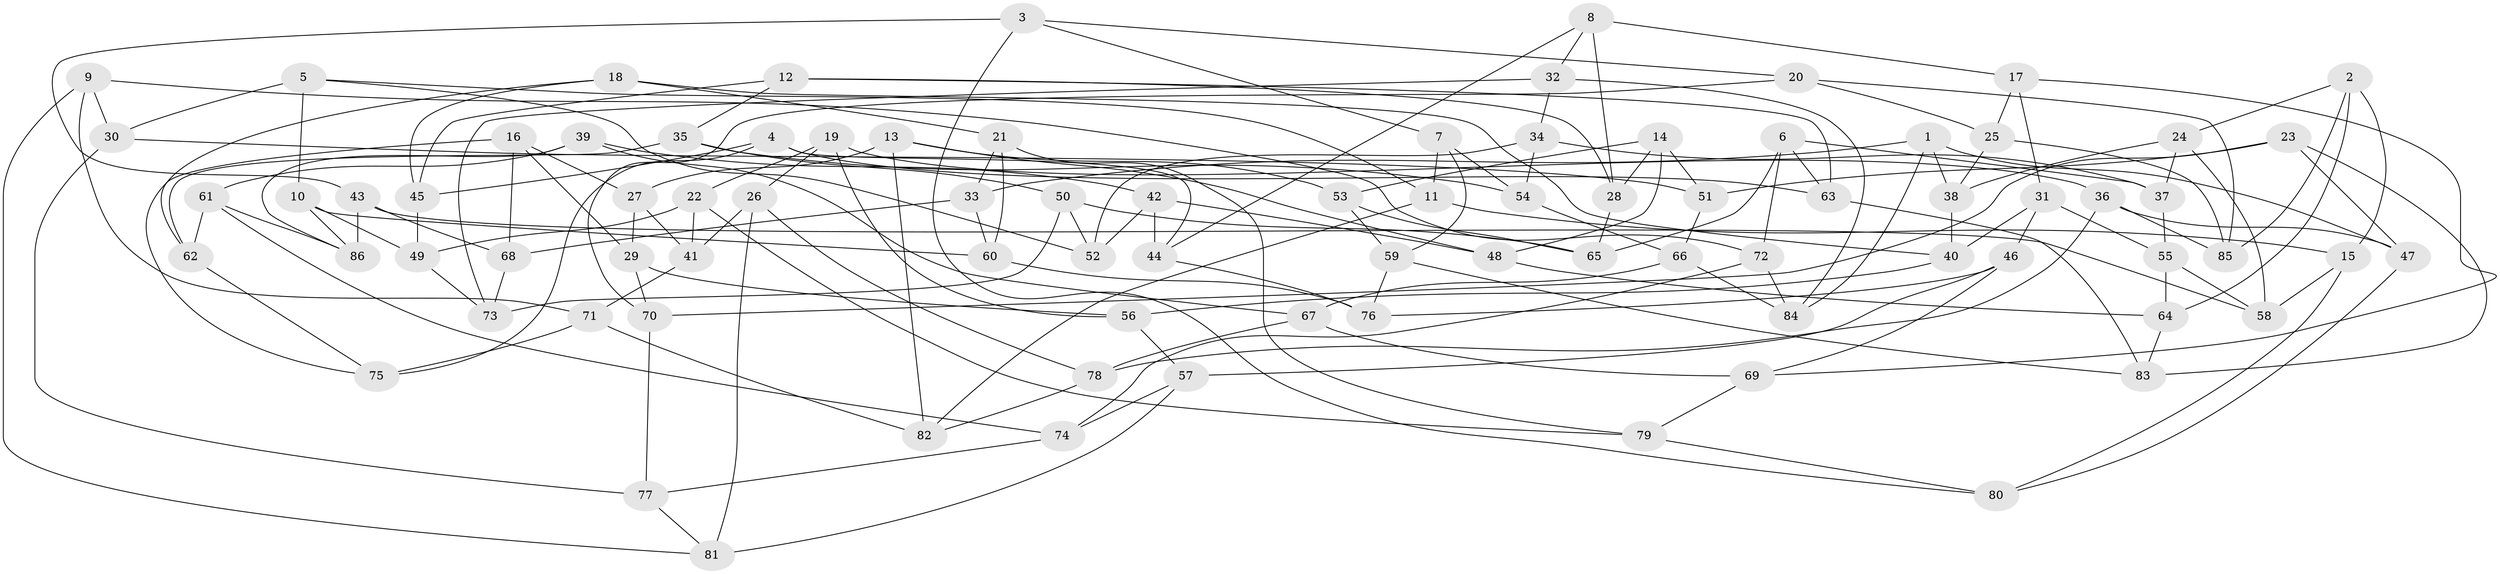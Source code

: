 // coarse degree distribution, {4: 0.34615384615384615, 6: 0.5384615384615384, 5: 0.09615384615384616, 3: 0.019230769230769232}
// Generated by graph-tools (version 1.1) at 2025/24/03/03/25 07:24:27]
// undirected, 86 vertices, 172 edges
graph export_dot {
graph [start="1"]
  node [color=gray90,style=filled];
  1;
  2;
  3;
  4;
  5;
  6;
  7;
  8;
  9;
  10;
  11;
  12;
  13;
  14;
  15;
  16;
  17;
  18;
  19;
  20;
  21;
  22;
  23;
  24;
  25;
  26;
  27;
  28;
  29;
  30;
  31;
  32;
  33;
  34;
  35;
  36;
  37;
  38;
  39;
  40;
  41;
  42;
  43;
  44;
  45;
  46;
  47;
  48;
  49;
  50;
  51;
  52;
  53;
  54;
  55;
  56;
  57;
  58;
  59;
  60;
  61;
  62;
  63;
  64;
  65;
  66;
  67;
  68;
  69;
  70;
  71;
  72;
  73;
  74;
  75;
  76;
  77;
  78;
  79;
  80;
  81;
  82;
  83;
  84;
  85;
  86;
  1 -- 38;
  1 -- 47;
  1 -- 33;
  1 -- 84;
  2 -- 24;
  2 -- 64;
  2 -- 85;
  2 -- 15;
  3 -- 7;
  3 -- 80;
  3 -- 43;
  3 -- 20;
  4 -- 75;
  4 -- 44;
  4 -- 45;
  4 -- 63;
  5 -- 10;
  5 -- 52;
  5 -- 11;
  5 -- 30;
  6 -- 37;
  6 -- 72;
  6 -- 65;
  6 -- 63;
  7 -- 59;
  7 -- 54;
  7 -- 11;
  8 -- 44;
  8 -- 28;
  8 -- 32;
  8 -- 17;
  9 -- 81;
  9 -- 71;
  9 -- 72;
  9 -- 30;
  10 -- 60;
  10 -- 86;
  10 -- 49;
  11 -- 82;
  11 -- 15;
  12 -- 63;
  12 -- 35;
  12 -- 45;
  12 -- 28;
  13 -- 82;
  13 -- 27;
  13 -- 48;
  13 -- 53;
  14 -- 51;
  14 -- 53;
  14 -- 28;
  14 -- 48;
  15 -- 58;
  15 -- 80;
  16 -- 68;
  16 -- 27;
  16 -- 29;
  16 -- 75;
  17 -- 25;
  17 -- 69;
  17 -- 31;
  18 -- 45;
  18 -- 21;
  18 -- 62;
  18 -- 40;
  19 -- 22;
  19 -- 36;
  19 -- 56;
  19 -- 26;
  20 -- 25;
  20 -- 70;
  20 -- 85;
  21 -- 79;
  21 -- 33;
  21 -- 60;
  22 -- 49;
  22 -- 41;
  22 -- 79;
  23 -- 70;
  23 -- 83;
  23 -- 47;
  23 -- 51;
  24 -- 58;
  24 -- 38;
  24 -- 37;
  25 -- 38;
  25 -- 85;
  26 -- 41;
  26 -- 78;
  26 -- 81;
  27 -- 41;
  27 -- 29;
  28 -- 65;
  29 -- 70;
  29 -- 56;
  30 -- 77;
  30 -- 51;
  31 -- 40;
  31 -- 55;
  31 -- 46;
  32 -- 34;
  32 -- 73;
  32 -- 84;
  33 -- 68;
  33 -- 60;
  34 -- 54;
  34 -- 52;
  34 -- 37;
  35 -- 50;
  35 -- 54;
  35 -- 62;
  36 -- 85;
  36 -- 78;
  36 -- 47;
  37 -- 55;
  38 -- 40;
  39 -- 42;
  39 -- 86;
  39 -- 67;
  39 -- 61;
  40 -- 56;
  41 -- 71;
  42 -- 48;
  42 -- 52;
  42 -- 44;
  43 -- 86;
  43 -- 58;
  43 -- 68;
  44 -- 76;
  45 -- 49;
  46 -- 76;
  46 -- 57;
  46 -- 69;
  47 -- 80;
  48 -- 64;
  49 -- 73;
  50 -- 52;
  50 -- 65;
  50 -- 73;
  51 -- 66;
  53 -- 65;
  53 -- 59;
  54 -- 66;
  55 -- 58;
  55 -- 64;
  56 -- 57;
  57 -- 74;
  57 -- 81;
  59 -- 76;
  59 -- 83;
  60 -- 76;
  61 -- 62;
  61 -- 86;
  61 -- 74;
  62 -- 75;
  63 -- 83;
  64 -- 83;
  66 -- 67;
  66 -- 84;
  67 -- 78;
  67 -- 69;
  68 -- 73;
  69 -- 79;
  70 -- 77;
  71 -- 75;
  71 -- 82;
  72 -- 74;
  72 -- 84;
  74 -- 77;
  77 -- 81;
  78 -- 82;
  79 -- 80;
}
